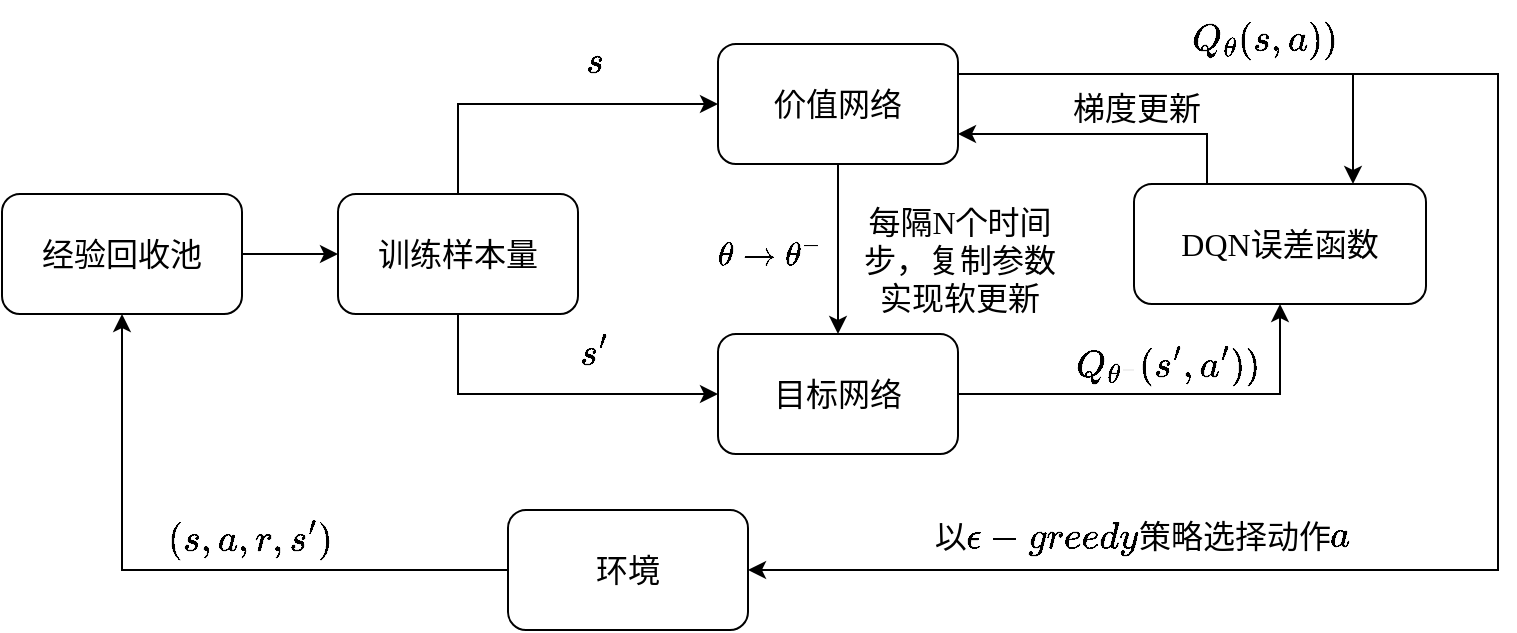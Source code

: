 <mxfile version="26.2.14">
  <diagram name="Page-1" id="RAVXwbhznxUkLN6Yk3Jf">
    <mxGraphModel dx="1789" dy="1123" grid="0" gridSize="10" guides="1" tooltips="1" connect="1" arrows="1" fold="1" page="0" pageScale="1" pageWidth="850" pageHeight="1100" math="1" shadow="0">
      <root>
        <mxCell id="0" />
        <mxCell id="1" parent="0" />
        <mxCell id="5l3IJHximAr6t7apTjkR-28" style="edgeStyle=orthogonalEdgeStyle;rounded=0;orthogonalLoop=1;jettySize=auto;html=1;exitX=1;exitY=0.5;exitDx=0;exitDy=0;entryX=0;entryY=0.5;entryDx=0;entryDy=0;" edge="1" parent="1" source="5l3IJHximAr6t7apTjkR-1" target="5l3IJHximAr6t7apTjkR-3">
          <mxGeometry relative="1" as="geometry" />
        </mxCell>
        <mxCell id="5l3IJHximAr6t7apTjkR-1" value="&lt;font face=&quot;JetBrains Mono&quot; data-font-src=&quot;https://fonts.googleapis.com/css?family=JetBrains+Mono&quot; style=&quot;font-size: 16px;&quot;&gt;经验回收池&lt;/font&gt;" style="rounded=1;whiteSpace=wrap;html=1;" vertex="1" parent="1">
          <mxGeometry x="-328" y="-104" width="120" height="60" as="geometry" />
        </mxCell>
        <mxCell id="5l3IJHximAr6t7apTjkR-10" style="edgeStyle=orthogonalEdgeStyle;rounded=0;orthogonalLoop=1;jettySize=auto;html=1;exitX=0;exitY=0.5;exitDx=0;exitDy=0;entryX=0.5;entryY=1;entryDx=0;entryDy=0;" edge="1" parent="1" source="5l3IJHximAr6t7apTjkR-2" target="5l3IJHximAr6t7apTjkR-1">
          <mxGeometry relative="1" as="geometry" />
        </mxCell>
        <mxCell id="5l3IJHximAr6t7apTjkR-2" value="&lt;font face=&quot;JetBrains Mono&quot; data-font-src=&quot;https://fonts.googleapis.com/css?family=Jetbrain&quot; style=&quot;font-size: 16px;&quot;&gt;环境&lt;/font&gt;" style="rounded=1;whiteSpace=wrap;html=1;" vertex="1" parent="1">
          <mxGeometry x="-75" y="54" width="120" height="60" as="geometry" />
        </mxCell>
        <mxCell id="5l3IJHximAr6t7apTjkR-30" style="edgeStyle=orthogonalEdgeStyle;rounded=0;orthogonalLoop=1;jettySize=auto;html=1;exitX=0.5;exitY=0;exitDx=0;exitDy=0;entryX=0;entryY=0.5;entryDx=0;entryDy=0;" edge="1" parent="1" source="5l3IJHximAr6t7apTjkR-3" target="5l3IJHximAr6t7apTjkR-29">
          <mxGeometry relative="1" as="geometry" />
        </mxCell>
        <mxCell id="5l3IJHximAr6t7apTjkR-31" style="edgeStyle=orthogonalEdgeStyle;rounded=0;orthogonalLoop=1;jettySize=auto;html=1;exitX=0.5;exitY=1;exitDx=0;exitDy=0;entryX=0;entryY=0.5;entryDx=0;entryDy=0;" edge="1" parent="1" source="5l3IJHximAr6t7apTjkR-3" target="5l3IJHximAr6t7apTjkR-4">
          <mxGeometry relative="1" as="geometry" />
        </mxCell>
        <mxCell id="5l3IJHximAr6t7apTjkR-3" value="&lt;font face=&quot;JetBrains Mono&quot;&gt;&lt;span style=&quot;font-size: 16px;&quot;&gt;训练样本量&lt;/span&gt;&lt;/font&gt;" style="rounded=1;whiteSpace=wrap;html=1;" vertex="1" parent="1">
          <mxGeometry x="-160" y="-104" width="120" height="60" as="geometry" />
        </mxCell>
        <mxCell id="5l3IJHximAr6t7apTjkR-37" style="edgeStyle=orthogonalEdgeStyle;rounded=0;orthogonalLoop=1;jettySize=auto;html=1;exitX=1;exitY=0.5;exitDx=0;exitDy=0;entryX=0.5;entryY=1;entryDx=0;entryDy=0;" edge="1" parent="1" source="5l3IJHximAr6t7apTjkR-4" target="5l3IJHximAr6t7apTjkR-5">
          <mxGeometry relative="1" as="geometry" />
        </mxCell>
        <mxCell id="5l3IJHximAr6t7apTjkR-4" value="&lt;span style=&quot;font-size: 16px;&quot;&gt;&lt;font data-font-src=&quot;https://fonts.googleapis.com/css?family=JetBrains+Mono&quot; face=&quot;JetBrains Mono&quot;&gt;目标网络&lt;/font&gt;&lt;/span&gt;" style="rounded=1;whiteSpace=wrap;html=1;" vertex="1" parent="1">
          <mxGeometry x="30" y="-34" width="120" height="60" as="geometry" />
        </mxCell>
        <mxCell id="5l3IJHximAr6t7apTjkR-5" value="&lt;font data-font-src=&quot;https://fonts.googleapis.com/css?family=JetBrains+Mono&quot; face=&quot;JetBrains Mono&quot;&gt;&lt;span style=&quot;font-size: 16px;&quot;&gt;DQN误差函数&lt;/span&gt;&lt;/font&gt;" style="rounded=1;whiteSpace=wrap;html=1;fontFamily=Jetbrain;fontSource=https%3A%2F%2Ffonts.googleapis.com%2Fcss%3Ffamily%3DJetbrain;" vertex="1" parent="1">
          <mxGeometry x="238" y="-109" width="146" height="60" as="geometry" />
        </mxCell>
        <mxCell id="5l3IJHximAr6t7apTjkR-18" value="$$(s,a,r,s&#39;)$$" style="text;html=1;align=center;verticalAlign=middle;whiteSpace=wrap;rounded=0;fontSize=16;" vertex="1" parent="1">
          <mxGeometry x="-234" y="54" width="60" height="30" as="geometry" />
        </mxCell>
        <mxCell id="5l3IJHximAr6t7apTjkR-19" value="&lt;font&gt;$$s$$&lt;/font&gt;" style="text;html=1;align=center;verticalAlign=middle;whiteSpace=wrap;rounded=0;fontSize=16;" vertex="1" parent="1">
          <mxGeometry x="-62" y="-185" width="60" height="30" as="geometry" />
        </mxCell>
        <mxCell id="5l3IJHximAr6t7apTjkR-20" value="&lt;font style=&quot;font-size: 16px;&quot; data-font-src=&quot;https://fonts.googleapis.com/css?family=JetBrains+Mono&quot; face=&quot;JetBrains Mono&quot;&gt;梯度更新&lt;/font&gt;" style="text;html=1;align=center;verticalAlign=middle;whiteSpace=wrap;rounded=0;" vertex="1" parent="1">
          <mxGeometry x="195" y="-162" width="89" height="30" as="geometry" />
        </mxCell>
        <mxCell id="5l3IJHximAr6t7apTjkR-24" value="以\(\epsilon-greedy\)策略选择动作\(a\)" style="text;html=1;align=center;verticalAlign=middle;whiteSpace=wrap;rounded=0;fontSize=16;" vertex="1" parent="1">
          <mxGeometry x="127" y="42" width="231" height="49" as="geometry" />
        </mxCell>
        <mxCell id="5l3IJHximAr6t7apTjkR-33" style="edgeStyle=orthogonalEdgeStyle;rounded=0;orthogonalLoop=1;jettySize=auto;html=1;exitX=0.25;exitY=0;exitDx=0;exitDy=0;entryX=1;entryY=0.75;entryDx=0;entryDy=0;" edge="1" parent="1" source="5l3IJHximAr6t7apTjkR-5" target="5l3IJHximAr6t7apTjkR-29">
          <mxGeometry relative="1" as="geometry" />
        </mxCell>
        <mxCell id="5l3IJHximAr6t7apTjkR-34" style="edgeStyle=orthogonalEdgeStyle;rounded=0;orthogonalLoop=1;jettySize=auto;html=1;exitX=1;exitY=0.25;exitDx=0;exitDy=0;entryX=0.75;entryY=0;entryDx=0;entryDy=0;" edge="1" parent="1" source="5l3IJHximAr6t7apTjkR-29" target="5l3IJHximAr6t7apTjkR-5">
          <mxGeometry relative="1" as="geometry" />
        </mxCell>
        <mxCell id="5l3IJHximAr6t7apTjkR-35" style="edgeStyle=orthogonalEdgeStyle;rounded=0;orthogonalLoop=1;jettySize=auto;html=1;exitX=0.5;exitY=1;exitDx=0;exitDy=0;entryX=0.5;entryY=0;entryDx=0;entryDy=0;" edge="1" parent="1" source="5l3IJHximAr6t7apTjkR-29" target="5l3IJHximAr6t7apTjkR-4">
          <mxGeometry relative="1" as="geometry" />
        </mxCell>
        <mxCell id="5l3IJHximAr6t7apTjkR-29" value="&lt;span style=&quot;font-size: 16px;&quot;&gt;&lt;font data-font-src=&quot;https://fonts.googleapis.com/css?family=JetBrains+Mono&quot; face=&quot;JetBrains Mono&quot;&gt;价值网络&lt;/font&gt;&lt;/span&gt;" style="rounded=1;whiteSpace=wrap;html=1;" vertex="1" parent="1">
          <mxGeometry x="30" y="-179" width="120" height="60" as="geometry" />
        </mxCell>
        <mxCell id="5l3IJHximAr6t7apTjkR-32" value="&lt;font&gt;$$s&#39;$$&lt;/font&gt;" style="text;html=1;align=center;verticalAlign=middle;whiteSpace=wrap;rounded=0;fontSize=16;" vertex="1" parent="1">
          <mxGeometry x="-62" y="-40" width="60" height="30" as="geometry" />
        </mxCell>
        <mxCell id="5l3IJHximAr6t7apTjkR-36" value="&lt;font style=&quot;font-size: 16px;&quot; face=&quot;JetBrains Mono&quot;&gt;每隔N个时间步，复制参数实现软更新&lt;/font&gt;" style="text;html=1;align=center;verticalAlign=middle;whiteSpace=wrap;rounded=0;" vertex="1" parent="1">
          <mxGeometry x="97" y="-93" width="108" height="44" as="geometry" />
        </mxCell>
        <mxCell id="5l3IJHximAr6t7apTjkR-42" style="edgeStyle=orthogonalEdgeStyle;rounded=0;orthogonalLoop=1;jettySize=auto;html=1;entryX=1;entryY=0.5;entryDx=0;entryDy=0;" edge="1" parent="1" target="5l3IJHximAr6t7apTjkR-2">
          <mxGeometry relative="1" as="geometry">
            <mxPoint x="348" y="-164" as="sourcePoint" />
            <Array as="points">
              <mxPoint x="420" y="-164" />
              <mxPoint x="420" y="84" />
            </Array>
          </mxGeometry>
        </mxCell>
        <mxCell id="5l3IJHximAr6t7apTjkR-38" value="$$Q_{\theta}(s,a))$$" style="text;html=1;align=center;verticalAlign=middle;whiteSpace=wrap;rounded=0;fontSize=16;" vertex="1" parent="1">
          <mxGeometry x="264" y="-201" width="79" height="39" as="geometry" />
        </mxCell>
        <mxCell id="5l3IJHximAr6t7apTjkR-39" value="$$Q_{\theta^-}(s&#39;,a&#39;))$$" style="text;html=1;align=center;verticalAlign=middle;whiteSpace=wrap;rounded=0;fontSize=16;" vertex="1" parent="1">
          <mxGeometry x="188" y="-62" width="135" height="88" as="geometry" />
        </mxCell>
        <mxCell id="5l3IJHximAr6t7apTjkR-40" value="&lt;span style=&quot;font-family: &amp;quot;JetBrains Mono&amp;quot;;&quot;&gt;$$\theta \rightarrow \theta^-$$&lt;/span&gt;" style="text;html=1;align=center;verticalAlign=middle;whiteSpace=wrap;rounded=0;fontSize=16;" vertex="1" parent="1">
          <mxGeometry x="2" y="-96" width="108" height="44" as="geometry" />
        </mxCell>
      </root>
    </mxGraphModel>
  </diagram>
</mxfile>
